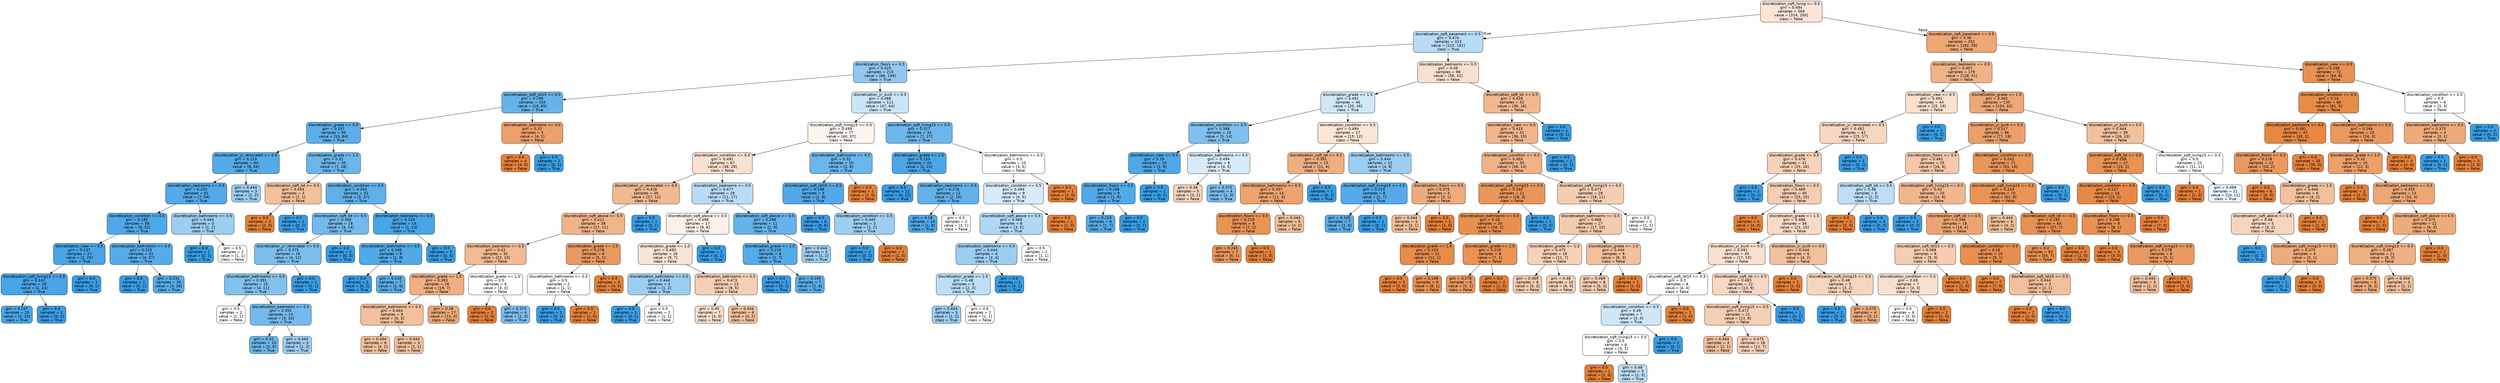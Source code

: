 digraph Tree {
node [shape=box, style="filled, rounded", color="black", fontname=helvetica] ;
edge [fontname=helvetica] ;
0 [label="discretization_sqft_living <= 0.5\ngini = 0.494\nsamples = 564\nvalue = [314, 250]\nclass = False", fillcolor="#fae5d7"] ;
1 [label="discretization_sqft_basement <= 0.5\ngini = 0.476\nsamples = 313\nvalue = [122, 191]\nclass = True", fillcolor="#b7dcf6"] ;
0 -> 1 [labeldistance=2.5, labelangle=45, headlabel="True"] ;
2 [label="discretization_floors <= 0.5\ngini = 0.425\nsamples = 215\nvalue = [66, 149]\nclass = True", fillcolor="#91c8f1"] ;
1 -> 2 ;
3 [label="discretization_sqft_lot15 <= 0.5\ngini = 0.299\nsamples = 104\nvalue = [19, 85]\nclass = True", fillcolor="#65b3eb"] ;
2 -> 3 ;
4 [label="discretization_grade <= 0.5\ngini = 0.257\nsamples = 99\nvalue = [15, 84]\nclass = True", fillcolor="#5caeea"] ;
3 -> 4 ;
5 [label="discretization_yr_renovated <= 0.5\ngini = 0.219\nsamples = 64\nvalue = [8, 56]\nclass = True", fillcolor="#55abe9"] ;
4 -> 5 ;
6 [label="discretization_bedrooms <= 0.5\ngini = 0.203\nsamples = 61\nvalue = [7, 54]\nclass = True", fillcolor="#53aae8"] ;
5 -> 6 ;
7 [label="discretization_condition <= 0.5\ngini = 0.185\nsamples = 58\nvalue = [6, 52]\nclass = True", fillcolor="#50a8e8"] ;
6 -> 7 ;
8 [label="discretization_view <= 0.5\ngini = 0.137\nsamples = 27\nvalue = [2, 25]\nclass = True", fillcolor="#49a5e7"] ;
7 -> 8 ;
9 [label="discretization_sqft_living15 <= 0.5\ngini = 0.142\nsamples = 26\nvalue = [2, 24]\nclass = True", fillcolor="#49a5e7"] ;
8 -> 9 ;
10 [label="gini = 0.147\nsamples = 25\nvalue = [2, 23]\nclass = True", fillcolor="#4aa6e7"] ;
9 -> 10 ;
11 [label="gini = 0.0\nsamples = 1\nvalue = [0, 1]\nclass = True", fillcolor="#399de5"] ;
9 -> 11 ;
12 [label="gini = 0.0\nsamples = 1\nvalue = [0, 1]\nclass = True", fillcolor="#399de5"] ;
8 -> 12 ;
13 [label="discretization_bathrooms <= 0.5\ngini = 0.225\nsamples = 31\nvalue = [4, 27]\nclass = True", fillcolor="#56ace9"] ;
7 -> 13 ;
14 [label="gini = 0.0\nsamples = 1\nvalue = [0, 1]\nclass = True", fillcolor="#399de5"] ;
13 -> 14 ;
15 [label="gini = 0.231\nsamples = 30\nvalue = [4, 26]\nclass = True", fillcolor="#57ace9"] ;
13 -> 15 ;
16 [label="discretization_bathrooms <= 0.5\ngini = 0.444\nsamples = 3\nvalue = [1, 2]\nclass = True", fillcolor="#9ccef2"] ;
6 -> 16 ;
17 [label="gini = 0.0\nsamples = 1\nvalue = [0, 1]\nclass = True", fillcolor="#399de5"] ;
16 -> 17 ;
18 [label="gini = 0.5\nsamples = 2\nvalue = [1, 1]\nclass = False", fillcolor="#ffffff"] ;
16 -> 18 ;
19 [label="gini = 0.444\nsamples = 3\nvalue = [1, 2]\nclass = True", fillcolor="#9ccef2"] ;
5 -> 19 ;
20 [label="discretization_grade <= 1.5\ngini = 0.32\nsamples = 35\nvalue = [7, 28]\nclass = True", fillcolor="#6ab6ec"] ;
4 -> 20 ;
21 [label="discretization_sqft_lot <= 0.5\ngini = 0.444\nsamples = 3\nvalue = [2, 1]\nclass = False", fillcolor="#f2c09c"] ;
20 -> 21 ;
22 [label="gini = 0.0\nsamples = 2\nvalue = [2, 0]\nclass = False", fillcolor="#e58139"] ;
21 -> 22 ;
23 [label="gini = 0.0\nsamples = 1\nvalue = [0, 1]\nclass = True", fillcolor="#399de5"] ;
21 -> 23 ;
24 [label="discretization_condition <= 0.5\ngini = 0.264\nsamples = 32\nvalue = [5, 27]\nclass = True", fillcolor="#5eafea"] ;
20 -> 24 ;
25 [label="discretization_sqft_lot <= 0.5\ngini = 0.346\nsamples = 18\nvalue = [4, 14]\nclass = True", fillcolor="#72b9ec"] ;
24 -> 25 ;
26 [label="discretization_yr_renovated <= 0.5\ngini = 0.375\nsamples = 16\nvalue = [4, 12]\nclass = True", fillcolor="#7bbeee"] ;
25 -> 26 ;
27 [label="discretization_bathrooms <= 0.5\ngini = 0.391\nsamples = 15\nvalue = [4, 11]\nclass = True", fillcolor="#81c1ee"] ;
26 -> 27 ;
28 [label="gini = 0.5\nsamples = 2\nvalue = [1, 1]\nclass = False", fillcolor="#ffffff"] ;
27 -> 28 ;
29 [label="discretization_bedrooms <= 0.5\ngini = 0.355\nsamples = 13\nvalue = [3, 10]\nclass = True", fillcolor="#74baed"] ;
27 -> 29 ;
30 [label="gini = 0.32\nsamples = 10\nvalue = [2, 8]\nclass = True", fillcolor="#6ab6ec"] ;
29 -> 30 ;
31 [label="gini = 0.444\nsamples = 3\nvalue = [1, 2]\nclass = True", fillcolor="#9ccef2"] ;
29 -> 31 ;
32 [label="gini = 0.0\nsamples = 1\nvalue = [0, 1]\nclass = True", fillcolor="#399de5"] ;
26 -> 32 ;
33 [label="gini = 0.0\nsamples = 2\nvalue = [0, 2]\nclass = True", fillcolor="#399de5"] ;
25 -> 33 ;
34 [label="discretization_bedrooms <= 0.5\ngini = 0.133\nsamples = 14\nvalue = [1, 13]\nclass = True", fillcolor="#48a5e7"] ;
24 -> 34 ;
35 [label="discretization_bathrooms <= 0.5\ngini = 0.198\nsamples = 9\nvalue = [1, 8]\nclass = True", fillcolor="#52a9e8"] ;
34 -> 35 ;
36 [label="gini = 0.0\nsamples = 2\nvalue = [0, 2]\nclass = True", fillcolor="#399de5"] ;
35 -> 36 ;
37 [label="gini = 0.245\nsamples = 7\nvalue = [1, 6]\nclass = True", fillcolor="#5aade9"] ;
35 -> 37 ;
38 [label="gini = 0.0\nsamples = 5\nvalue = [0, 5]\nclass = True", fillcolor="#399de5"] ;
34 -> 38 ;
39 [label="discretization_bedrooms <= 0.5\ngini = 0.32\nsamples = 5\nvalue = [4, 1]\nclass = False", fillcolor="#eca06a"] ;
3 -> 39 ;
40 [label="gini = 0.0\nsamples = 4\nvalue = [4, 0]\nclass = False", fillcolor="#e58139"] ;
39 -> 40 ;
41 [label="gini = 0.0\nsamples = 1\nvalue = [0, 1]\nclass = True", fillcolor="#399de5"] ;
39 -> 41 ;
42 [label="discretization_yr_built <= 0.5\ngini = 0.488\nsamples = 111\nvalue = [47, 64]\nclass = True", fillcolor="#cae5f8"] ;
2 -> 42 ;
43 [label="discretization_sqft_living15 <= 0.5\ngini = 0.499\nsamples = 77\nvalue = [40, 37]\nclass = False", fillcolor="#fdf6f0"] ;
42 -> 43 ;
44 [label="discretization_condition <= 0.5\ngini = 0.491\nsamples = 67\nvalue = [38, 29]\nclass = False", fillcolor="#f9e1d0"] ;
43 -> 44 ;
45 [label="discretization_yr_renovated <= 0.5\ngini = 0.426\nsamples = 39\nvalue = [27, 12]\nclass = False", fillcolor="#f1b991"] ;
44 -> 45 ;
46 [label="discretization_sqft_above <= 0.5\ngini = 0.411\nsamples = 38\nvalue = [27, 11]\nclass = False", fillcolor="#f0b48a"] ;
45 -> 46 ;
47 [label="discretization_bedrooms <= 0.5\ngini = 0.43\nsamples = 32\nvalue = [22, 10]\nclass = False", fillcolor="#f1ba93"] ;
46 -> 47 ;
48 [label="discretization_grade <= 1.0\ngini = 0.393\nsamples = 26\nvalue = [19, 7]\nclass = False", fillcolor="#efaf82"] ;
47 -> 48 ;
49 [label="discretization_bathrooms <= 0.5\ngini = 0.444\nsamples = 9\nvalue = [6, 3]\nclass = False", fillcolor="#f2c09c"] ;
48 -> 49 ;
50 [label="gini = 0.444\nsamples = 6\nvalue = [4, 2]\nclass = False", fillcolor="#f2c09c"] ;
49 -> 50 ;
51 [label="gini = 0.444\nsamples = 3\nvalue = [2, 1]\nclass = False", fillcolor="#f2c09c"] ;
49 -> 51 ;
52 [label="gini = 0.36\nsamples = 17\nvalue = [13, 4]\nclass = False", fillcolor="#eda876"] ;
48 -> 52 ;
53 [label="discretization_grade <= 1.0\ngini = 0.5\nsamples = 6\nvalue = [3, 3]\nclass = False", fillcolor="#ffffff"] ;
47 -> 53 ;
54 [label="gini = 0.0\nsamples = 2\nvalue = [2, 0]\nclass = False", fillcolor="#e58139"] ;
53 -> 54 ;
55 [label="gini = 0.375\nsamples = 4\nvalue = [1, 3]\nclass = True", fillcolor="#7bbeee"] ;
53 -> 55 ;
56 [label="discretization_grade <= 1.5\ngini = 0.278\nsamples = 6\nvalue = [5, 1]\nclass = False", fillcolor="#ea9a61"] ;
46 -> 56 ;
57 [label="discretization_bathrooms <= 0.5\ngini = 0.5\nsamples = 2\nvalue = [1, 1]\nclass = False", fillcolor="#ffffff"] ;
56 -> 57 ;
58 [label="gini = 0.0\nsamples = 1\nvalue = [0, 1]\nclass = True", fillcolor="#399de5"] ;
57 -> 58 ;
59 [label="gini = 0.0\nsamples = 1\nvalue = [1, 0]\nclass = False", fillcolor="#e58139"] ;
57 -> 59 ;
60 [label="gini = 0.0\nsamples = 4\nvalue = [4, 0]\nclass = False", fillcolor="#e58139"] ;
56 -> 60 ;
61 [label="gini = 0.0\nsamples = 1\nvalue = [0, 1]\nclass = True", fillcolor="#399de5"] ;
45 -> 61 ;
62 [label="discretization_bedrooms <= 0.5\ngini = 0.477\nsamples = 28\nvalue = [11, 17]\nclass = True", fillcolor="#b9dcf6"] ;
44 -> 62 ;
63 [label="discretization_sqft_above <= 0.5\ngini = 0.498\nsamples = 17\nvalue = [9, 8]\nclass = False", fillcolor="#fcf1e9"] ;
62 -> 63 ;
64 [label="discretization_grade <= 1.0\ngini = 0.492\nsamples = 16\nvalue = [9, 7]\nclass = False", fillcolor="#f9e3d3"] ;
63 -> 64 ;
65 [label="discretization_bathrooms <= 0.5\ngini = 0.444\nsamples = 3\nvalue = [1, 2]\nclass = True", fillcolor="#9ccef2"] ;
64 -> 65 ;
66 [label="gini = 0.0\nsamples = 1\nvalue = [0, 1]\nclass = True", fillcolor="#399de5"] ;
65 -> 66 ;
67 [label="gini = 0.5\nsamples = 2\nvalue = [1, 1]\nclass = False", fillcolor="#ffffff"] ;
65 -> 67 ;
68 [label="discretization_bathrooms <= 0.5\ngini = 0.473\nsamples = 13\nvalue = [8, 5]\nclass = False", fillcolor="#f5d0b5"] ;
64 -> 68 ;
69 [label="gini = 0.49\nsamples = 7\nvalue = [4, 3]\nclass = False", fillcolor="#f8e0ce"] ;
68 -> 69 ;
70 [label="gini = 0.444\nsamples = 6\nvalue = [4, 2]\nclass = False", fillcolor="#f2c09c"] ;
68 -> 70 ;
71 [label="gini = 0.0\nsamples = 1\nvalue = [0, 1]\nclass = True", fillcolor="#399de5"] ;
63 -> 71 ;
72 [label="discretization_sqft_above <= 0.5\ngini = 0.298\nsamples = 11\nvalue = [2, 9]\nclass = True", fillcolor="#65b3eb"] ;
62 -> 72 ;
73 [label="discretization_grade <= 1.0\ngini = 0.219\nsamples = 8\nvalue = [1, 7]\nclass = True", fillcolor="#55abe9"] ;
72 -> 73 ;
74 [label="gini = 0.0\nsamples = 1\nvalue = [0, 1]\nclass = True", fillcolor="#399de5"] ;
73 -> 74 ;
75 [label="gini = 0.245\nsamples = 7\nvalue = [1, 6]\nclass = True", fillcolor="#5aade9"] ;
73 -> 75 ;
76 [label="gini = 0.444\nsamples = 3\nvalue = [1, 2]\nclass = True", fillcolor="#9ccef2"] ;
72 -> 76 ;
77 [label="discretization_bathrooms <= 0.5\ngini = 0.32\nsamples = 10\nvalue = [2, 8]\nclass = True", fillcolor="#6ab6ec"] ;
43 -> 77 ;
78 [label="discretization_sqft_lot15 <= 0.5\ngini = 0.198\nsamples = 9\nvalue = [1, 8]\nclass = True", fillcolor="#52a9e8"] ;
77 -> 78 ;
79 [label="gini = 0.0\nsamples = 6\nvalue = [0, 6]\nclass = True", fillcolor="#399de5"] ;
78 -> 79 ;
80 [label="discretization_condition <= 0.5\ngini = 0.444\nsamples = 3\nvalue = [1, 2]\nclass = True", fillcolor="#9ccef2"] ;
78 -> 80 ;
81 [label="gini = 0.0\nsamples = 2\nvalue = [0, 2]\nclass = True", fillcolor="#399de5"] ;
80 -> 81 ;
82 [label="gini = 0.0\nsamples = 1\nvalue = [1, 0]\nclass = False", fillcolor="#e58139"] ;
80 -> 82 ;
83 [label="gini = 0.0\nsamples = 1\nvalue = [1, 0]\nclass = False", fillcolor="#e58139"] ;
77 -> 83 ;
84 [label="discretization_sqft_living15 <= 0.5\ngini = 0.327\nsamples = 34\nvalue = [7, 27]\nclass = True", fillcolor="#6cb6ec"] ;
42 -> 84 ;
85 [label="discretization_grade <= 1.5\ngini = 0.153\nsamples = 24\nvalue = [2, 22]\nclass = True", fillcolor="#4ba6e7"] ;
84 -> 85 ;
86 [label="gini = 0.0\nsamples = 12\nvalue = [0, 12]\nclass = True", fillcolor="#399de5"] ;
85 -> 86 ;
87 [label="discretization_bedrooms <= 0.5\ngini = 0.278\nsamples = 12\nvalue = [2, 10]\nclass = True", fillcolor="#61b1ea"] ;
85 -> 87 ;
88 [label="gini = 0.18\nsamples = 10\nvalue = [1, 9]\nclass = True", fillcolor="#4fa8e8"] ;
87 -> 88 ;
89 [label="gini = 0.5\nsamples = 2\nvalue = [1, 1]\nclass = False", fillcolor="#ffffff"] ;
87 -> 89 ;
90 [label="discretization_bathrooms <= 0.5\ngini = 0.5\nsamples = 10\nvalue = [5, 5]\nclass = False", fillcolor="#ffffff"] ;
84 -> 90 ;
91 [label="discretization_condition <= 0.5\ngini = 0.494\nsamples = 9\nvalue = [4, 5]\nclass = True", fillcolor="#d7ebfa"] ;
90 -> 91 ;
92 [label="discretization_sqft_above <= 0.5\ngini = 0.469\nsamples = 8\nvalue = [3, 5]\nclass = True", fillcolor="#b0d8f5"] ;
91 -> 92 ;
93 [label="discretization_bedrooms <= 0.5\ngini = 0.444\nsamples = 6\nvalue = [2, 4]\nclass = True", fillcolor="#9ccef2"] ;
92 -> 93 ;
94 [label="discretization_grade <= 1.5\ngini = 0.48\nsamples = 5\nvalue = [2, 3]\nclass = True", fillcolor="#bddef6"] ;
93 -> 94 ;
95 [label="gini = 0.444\nsamples = 3\nvalue = [1, 2]\nclass = True", fillcolor="#9ccef2"] ;
94 -> 95 ;
96 [label="gini = 0.5\nsamples = 2\nvalue = [1, 1]\nclass = False", fillcolor="#ffffff"] ;
94 -> 96 ;
97 [label="gini = 0.0\nsamples = 1\nvalue = [0, 1]\nclass = True", fillcolor="#399de5"] ;
93 -> 97 ;
98 [label="gini = 0.5\nsamples = 2\nvalue = [1, 1]\nclass = False", fillcolor="#ffffff"] ;
92 -> 98 ;
99 [label="gini = 0.0\nsamples = 1\nvalue = [1, 0]\nclass = False", fillcolor="#e58139"] ;
91 -> 99 ;
100 [label="gini = 0.0\nsamples = 1\nvalue = [1, 0]\nclass = False", fillcolor="#e58139"] ;
90 -> 100 ;
101 [label="discretization_bedrooms <= 0.5\ngini = 0.49\nsamples = 98\nvalue = [56, 42]\nclass = False", fillcolor="#f8e0ce"] ;
1 -> 101 ;
102 [label="discretization_grade <= 1.5\ngini = 0.491\nsamples = 46\nvalue = [20, 26]\nclass = True", fillcolor="#d1e8f9"] ;
101 -> 102 ;
103 [label="discretization_condition <= 0.5\ngini = 0.388\nsamples = 19\nvalue = [5, 14]\nclass = True", fillcolor="#80c0ee"] ;
102 -> 103 ;
104 [label="discretization_view <= 0.5\ngini = 0.18\nsamples = 10\nvalue = [1, 9]\nclass = True", fillcolor="#4fa8e8"] ;
103 -> 104 ;
105 [label="discretization_floors <= 0.5\ngini = 0.198\nsamples = 9\nvalue = [1, 8]\nclass = True", fillcolor="#52a9e8"] ;
104 -> 105 ;
106 [label="gini = 0.219\nsamples = 8\nvalue = [1, 7]\nclass = True", fillcolor="#55abe9"] ;
105 -> 106 ;
107 [label="gini = 0.0\nsamples = 1\nvalue = [0, 1]\nclass = True", fillcolor="#399de5"] ;
105 -> 107 ;
108 [label="gini = 0.0\nsamples = 1\nvalue = [0, 1]\nclass = True", fillcolor="#399de5"] ;
104 -> 108 ;
109 [label="discretization_bathrooms <= 0.5\ngini = 0.494\nsamples = 9\nvalue = [4, 5]\nclass = True", fillcolor="#d7ebfa"] ;
103 -> 109 ;
110 [label="gini = 0.48\nsamples = 5\nvalue = [3, 2]\nclass = False", fillcolor="#f6d5bd"] ;
109 -> 110 ;
111 [label="gini = 0.375\nsamples = 4\nvalue = [1, 3]\nclass = True", fillcolor="#7bbeee"] ;
109 -> 111 ;
112 [label="discretization_condition <= 0.5\ngini = 0.494\nsamples = 27\nvalue = [15, 12]\nclass = False", fillcolor="#fae6d7"] ;
102 -> 112 ;
113 [label="discretization_sqft_lot <= 0.5\ngini = 0.391\nsamples = 15\nvalue = [11, 4]\nclass = False", fillcolor="#eeaf81"] ;
112 -> 113 ;
114 [label="discretization_bathrooms <= 0.5\ngini = 0.337\nsamples = 14\nvalue = [11, 3]\nclass = False", fillcolor="#eca36f"] ;
113 -> 114 ;
115 [label="discretization_floors <= 0.5\ngini = 0.219\nsamples = 8\nvalue = [7, 1]\nclass = False", fillcolor="#e99355"] ;
114 -> 115 ;
116 [label="gini = 0.245\nsamples = 7\nvalue = [6, 1]\nclass = False", fillcolor="#e9965a"] ;
115 -> 116 ;
117 [label="gini = 0.0\nsamples = 1\nvalue = [1, 0]\nclass = False", fillcolor="#e58139"] ;
115 -> 117 ;
118 [label="gini = 0.444\nsamples = 6\nvalue = [4, 2]\nclass = False", fillcolor="#f2c09c"] ;
114 -> 118 ;
119 [label="gini = 0.0\nsamples = 1\nvalue = [0, 1]\nclass = True", fillcolor="#399de5"] ;
113 -> 119 ;
120 [label="discretization_bathrooms <= 0.5\ngini = 0.444\nsamples = 12\nvalue = [4, 8]\nclass = True", fillcolor="#9ccef2"] ;
112 -> 120 ;
121 [label="discretization_sqft_living15 <= 0.5\ngini = 0.219\nsamples = 8\nvalue = [1, 7]\nclass = True", fillcolor="#55abe9"] ;
120 -> 121 ;
122 [label="gini = 0.245\nsamples = 7\nvalue = [1, 6]\nclass = True", fillcolor="#5aade9"] ;
121 -> 122 ;
123 [label="gini = 0.0\nsamples = 1\nvalue = [0, 1]\nclass = True", fillcolor="#399de5"] ;
121 -> 123 ;
124 [label="discretization_floors <= 0.5\ngini = 0.375\nsamples = 4\nvalue = [3, 1]\nclass = False", fillcolor="#eeab7b"] ;
120 -> 124 ;
125 [label="gini = 0.444\nsamples = 3\nvalue = [2, 1]\nclass = False", fillcolor="#f2c09c"] ;
124 -> 125 ;
126 [label="gini = 0.0\nsamples = 1\nvalue = [1, 0]\nclass = False", fillcolor="#e58139"] ;
124 -> 126 ;
127 [label="discretization_sqft_lot <= 0.5\ngini = 0.426\nsamples = 52\nvalue = [36, 16]\nclass = False", fillcolor="#f1b991"] ;
101 -> 127 ;
128 [label="discretization_view <= 0.5\ngini = 0.415\nsamples = 51\nvalue = [36, 15]\nclass = False", fillcolor="#f0b58b"] ;
127 -> 128 ;
129 [label="discretization_condition <= 0.5\ngini = 0.403\nsamples = 50\nvalue = [36, 14]\nclass = False", fillcolor="#efb286"] ;
128 -> 129 ;
130 [label="discretization_sqft_living15 <= 0.5\ngini = 0.245\nsamples = 21\nvalue = [18, 3]\nclass = False", fillcolor="#e9965a"] ;
129 -> 130 ;
131 [label="discretization_bathrooms <= 0.5\ngini = 0.18\nsamples = 20\nvalue = [18, 2]\nclass = False", fillcolor="#e88f4f"] ;
130 -> 131 ;
132 [label="discretization_grade <= 1.0\ngini = 0.153\nsamples = 12\nvalue = [11, 1]\nclass = False", fillcolor="#e78c4b"] ;
131 -> 132 ;
133 [label="gini = 0.0\nsamples = 3\nvalue = [3, 0]\nclass = False", fillcolor="#e58139"] ;
132 -> 133 ;
134 [label="gini = 0.198\nsamples = 9\nvalue = [8, 1]\nclass = False", fillcolor="#e89152"] ;
132 -> 134 ;
135 [label="discretization_grade <= 1.0\ngini = 0.219\nsamples = 8\nvalue = [7, 1]\nclass = False", fillcolor="#e99355"] ;
131 -> 135 ;
136 [label="gini = 0.278\nsamples = 6\nvalue = [5, 1]\nclass = False", fillcolor="#ea9a61"] ;
135 -> 136 ;
137 [label="gini = 0.0\nsamples = 2\nvalue = [2, 0]\nclass = False", fillcolor="#e58139"] ;
135 -> 137 ;
138 [label="gini = 0.0\nsamples = 1\nvalue = [0, 1]\nclass = True", fillcolor="#399de5"] ;
130 -> 138 ;
139 [label="discretization_sqft_living15 <= 0.5\ngini = 0.471\nsamples = 29\nvalue = [18, 11]\nclass = False", fillcolor="#f5ceb2"] ;
129 -> 139 ;
140 [label="discretization_bathrooms <= 0.5\ngini = 0.466\nsamples = 27\nvalue = [17, 10]\nclass = False", fillcolor="#f4cbad"] ;
139 -> 140 ;
141 [label="discretization_grade <= 1.0\ngini = 0.475\nsamples = 18\nvalue = [11, 7]\nclass = False", fillcolor="#f6d1b7"] ;
140 -> 141 ;
142 [label="gini = 0.469\nsamples = 8\nvalue = [5, 3]\nclass = False", fillcolor="#f5cdb0"] ;
141 -> 142 ;
143 [label="gini = 0.48\nsamples = 10\nvalue = [6, 4]\nclass = False", fillcolor="#f6d5bd"] ;
141 -> 143 ;
144 [label="discretization_grade <= 1.0\ngini = 0.444\nsamples = 9\nvalue = [6, 3]\nclass = False", fillcolor="#f2c09c"] ;
140 -> 144 ;
145 [label="gini = 0.469\nsamples = 8\nvalue = [5, 3]\nclass = False", fillcolor="#f5cdb0"] ;
144 -> 145 ;
146 [label="gini = 0.0\nsamples = 1\nvalue = [1, 0]\nclass = False", fillcolor="#e58139"] ;
144 -> 146 ;
147 [label="gini = 0.5\nsamples = 2\nvalue = [1, 1]\nclass = False", fillcolor="#ffffff"] ;
139 -> 147 ;
148 [label="gini = 0.0\nsamples = 1\nvalue = [0, 1]\nclass = True", fillcolor="#399de5"] ;
128 -> 148 ;
149 [label="gini = 0.0\nsamples = 1\nvalue = [0, 1]\nclass = True", fillcolor="#399de5"] ;
127 -> 149 ;
150 [label="discretization_sqft_basement <= 0.5\ngini = 0.36\nsamples = 251\nvalue = [192, 59]\nclass = False", fillcolor="#eda876"] ;
0 -> 150 [labeldistance=2.5, labelangle=-45, headlabel="False"] ;
151 [label="discretization_bedrooms <= 0.5\ngini = 0.407\nsamples = 179\nvalue = [128, 51]\nclass = False", fillcolor="#efb388"] ;
150 -> 151 ;
152 [label="discretization_view <= 0.5\ngini = 0.491\nsamples = 44\nvalue = [25, 19]\nclass = False", fillcolor="#f9e1cf"] ;
151 -> 152 ;
153 [label="discretization_yr_renovated <= 0.5\ngini = 0.482\nsamples = 42\nvalue = [25, 17]\nclass = False", fillcolor="#f7d7c0"] ;
152 -> 153 ;
154 [label="discretization_grade <= 0.5\ngini = 0.476\nsamples = 41\nvalue = [25, 16]\nclass = False", fillcolor="#f6d2b8"] ;
153 -> 154 ;
155 [label="gini = 0.0\nsamples = 1\nvalue = [0, 1]\nclass = True", fillcolor="#399de5"] ;
154 -> 155 ;
156 [label="discretization_floors <= 0.5\ngini = 0.469\nsamples = 40\nvalue = [25, 15]\nclass = False", fillcolor="#f5cdb0"] ;
154 -> 156 ;
157 [label="gini = 0.0\nsamples = 4\nvalue = [4, 0]\nclass = False", fillcolor="#e58139"] ;
156 -> 157 ;
158 [label="discretization_grade <= 1.5\ngini = 0.486\nsamples = 36\nvalue = [21, 15]\nclass = False", fillcolor="#f8dbc6"] ;
156 -> 158 ;
159 [label="discretization_yr_built <= 0.5\ngini = 0.491\nsamples = 30\nvalue = [17, 13]\nclass = False", fillcolor="#f9e1d0"] ;
158 -> 159 ;
160 [label="discretization_sqft_lot15 <= 0.5\ngini = 0.5\nsamples = 8\nvalue = [4, 4]\nclass = False", fillcolor="#ffffff"] ;
159 -> 160 ;
161 [label="discretization_condition <= 0.5\ngini = 0.49\nsamples = 7\nvalue = [3, 4]\nclass = True", fillcolor="#cee6f8"] ;
160 -> 161 ;
162 [label="discretization_sqft_living15 <= 0.5\ngini = 0.5\nsamples = 6\nvalue = [3, 3]\nclass = False", fillcolor="#ffffff"] ;
161 -> 162 ;
163 [label="gini = 0.0\nsamples = 1\nvalue = [1, 0]\nclass = False", fillcolor="#e58139"] ;
162 -> 163 ;
164 [label="gini = 0.48\nsamples = 5\nvalue = [2, 3]\nclass = True", fillcolor="#bddef6"] ;
162 -> 164 ;
165 [label="gini = 0.0\nsamples = 1\nvalue = [0, 1]\nclass = True", fillcolor="#399de5"] ;
161 -> 165 ;
166 [label="gini = 0.0\nsamples = 1\nvalue = [1, 0]\nclass = False", fillcolor="#e58139"] ;
160 -> 166 ;
167 [label="discretization_sqft_lot <= 0.5\ngini = 0.483\nsamples = 22\nvalue = [13, 9]\nclass = False", fillcolor="#f7d8c2"] ;
159 -> 167 ;
168 [label="discretization_sqft_living15 <= 0.5\ngini = 0.472\nsamples = 21\nvalue = [13, 8]\nclass = False", fillcolor="#f5cfb3"] ;
167 -> 168 ;
169 [label="gini = 0.444\nsamples = 3\nvalue = [2, 1]\nclass = False", fillcolor="#f2c09c"] ;
168 -> 169 ;
170 [label="gini = 0.475\nsamples = 18\nvalue = [11, 7]\nclass = False", fillcolor="#f6d1b7"] ;
168 -> 170 ;
171 [label="gini = 0.0\nsamples = 1\nvalue = [0, 1]\nclass = True", fillcolor="#399de5"] ;
167 -> 171 ;
172 [label="discretization_yr_built <= 0.5\ngini = 0.444\nsamples = 6\nvalue = [4, 2]\nclass = False", fillcolor="#f2c09c"] ;
158 -> 172 ;
173 [label="gini = 0.0\nsamples = 1\nvalue = [1, 0]\nclass = False", fillcolor="#e58139"] ;
172 -> 173 ;
174 [label="discretization_sqft_living15 <= 0.5\ngini = 0.48\nsamples = 5\nvalue = [3, 2]\nclass = False", fillcolor="#f6d5bd"] ;
172 -> 174 ;
175 [label="gini = 0.0\nsamples = 1\nvalue = [0, 1]\nclass = True", fillcolor="#399de5"] ;
174 -> 175 ;
176 [label="gini = 0.375\nsamples = 4\nvalue = [3, 1]\nclass = False", fillcolor="#eeab7b"] ;
174 -> 176 ;
177 [label="gini = 0.0\nsamples = 1\nvalue = [0, 1]\nclass = True", fillcolor="#399de5"] ;
153 -> 177 ;
178 [label="gini = 0.0\nsamples = 2\nvalue = [0, 2]\nclass = True", fillcolor="#399de5"] ;
152 -> 178 ;
179 [label="discretization_grade <= 1.5\ngini = 0.362\nsamples = 135\nvalue = [103, 32]\nclass = False", fillcolor="#eda877"] ;
151 -> 179 ;
180 [label="discretization_yr_built <= 0.5\ngini = 0.317\nsamples = 96\nvalue = [77, 19]\nclass = False", fillcolor="#eba06a"] ;
179 -> 180 ;
181 [label="discretization_floors <= 0.5\ngini = 0.461\nsamples = 25\nvalue = [16, 9]\nclass = False", fillcolor="#f4c8a8"] ;
180 -> 181 ;
182 [label="discretization_sqft_lot <= 0.5\ngini = 0.48\nsamples = 5\nvalue = [2, 3]\nclass = True", fillcolor="#bddef6"] ;
181 -> 182 ;
183 [label="gini = 0.0\nsamples = 2\nvalue = [2, 0]\nclass = False", fillcolor="#e58139"] ;
182 -> 183 ;
184 [label="gini = 0.0\nsamples = 3\nvalue = [0, 3]\nclass = True", fillcolor="#399de5"] ;
182 -> 184 ;
185 [label="discretization_sqft_living15 <= 0.5\ngini = 0.42\nsamples = 20\nvalue = [14, 6]\nclass = False", fillcolor="#f0b78e"] ;
181 -> 185 ;
186 [label="gini = 0.0\nsamples = 2\nvalue = [0, 2]\nclass = True", fillcolor="#399de5"] ;
185 -> 186 ;
187 [label="discretization_sqft_lot <= 0.5\ngini = 0.346\nsamples = 18\nvalue = [14, 4]\nclass = False", fillcolor="#eca572"] ;
185 -> 187 ;
188 [label="discretization_sqft_lot15 <= 0.5\ngini = 0.469\nsamples = 8\nvalue = [5, 3]\nclass = False", fillcolor="#f5cdb0"] ;
187 -> 188 ;
189 [label="discretization_condition <= 0.5\ngini = 0.49\nsamples = 7\nvalue = [4, 3]\nclass = False", fillcolor="#f8e0ce"] ;
188 -> 189 ;
190 [label="gini = 0.5\nsamples = 6\nvalue = [3, 3]\nclass = False", fillcolor="#ffffff"] ;
189 -> 190 ;
191 [label="gini = 0.0\nsamples = 1\nvalue = [1, 0]\nclass = False", fillcolor="#e58139"] ;
189 -> 191 ;
192 [label="gini = 0.0\nsamples = 1\nvalue = [1, 0]\nclass = False", fillcolor="#e58139"] ;
188 -> 192 ;
193 [label="discretization_condition <= 0.5\ngini = 0.18\nsamples = 10\nvalue = [9, 1]\nclass = False", fillcolor="#e88f4f"] ;
187 -> 193 ;
194 [label="gini = 0.0\nsamples = 7\nvalue = [7, 0]\nclass = False", fillcolor="#e58139"] ;
193 -> 194 ;
195 [label="discretization_sqft_lot15 <= 0.5\ngini = 0.444\nsamples = 3\nvalue = [2, 1]\nclass = False", fillcolor="#f2c09c"] ;
193 -> 195 ;
196 [label="gini = 0.0\nsamples = 2\nvalue = [2, 0]\nclass = False", fillcolor="#e58139"] ;
195 -> 196 ;
197 [label="gini = 0.0\nsamples = 1\nvalue = [0, 1]\nclass = True", fillcolor="#399de5"] ;
195 -> 197 ;
198 [label="discretization_condition <= 0.5\ngini = 0.242\nsamples = 71\nvalue = [61, 10]\nclass = False", fillcolor="#e99659"] ;
180 -> 198 ;
199 [label="discretization_sqft_living15 <= 0.5\ngini = 0.224\nsamples = 70\nvalue = [61, 9]\nclass = False", fillcolor="#e99456"] ;
198 -> 199 ;
200 [label="gini = 0.444\nsamples = 6\nvalue = [4, 2]\nclass = False", fillcolor="#f2c09c"] ;
199 -> 200 ;
201 [label="discretization_sqft_lot <= 0.5\ngini = 0.195\nsamples = 64\nvalue = [57, 7]\nclass = False", fillcolor="#e89051"] ;
199 -> 201 ;
202 [label="gini = 0.2\nsamples = 62\nvalue = [55, 7]\nclass = False", fillcolor="#e89152"] ;
201 -> 202 ;
203 [label="gini = 0.0\nsamples = 2\nvalue = [2, 0]\nclass = False", fillcolor="#e58139"] ;
201 -> 203 ;
204 [label="gini = 0.0\nsamples = 1\nvalue = [0, 1]\nclass = True", fillcolor="#399de5"] ;
198 -> 204 ;
205 [label="discretization_yr_built <= 0.5\ngini = 0.444\nsamples = 39\nvalue = [26, 13]\nclass = False", fillcolor="#f2c09c"] ;
179 -> 205 ;
206 [label="discretization_sqft_lot <= 0.5\ngini = 0.208\nsamples = 17\nvalue = [15, 2]\nclass = False", fillcolor="#e89253"] ;
205 -> 206 ;
207 [label="discretization_condition <= 0.5\ngini = 0.117\nsamples = 16\nvalue = [15, 1]\nclass = False", fillcolor="#e78946"] ;
206 -> 207 ;
208 [label="discretization_floors <= 0.5\ngini = 0.198\nsamples = 9\nvalue = [8, 1]\nclass = False", fillcolor="#e89152"] ;
207 -> 208 ;
209 [label="gini = 0.0\nsamples = 3\nvalue = [3, 0]\nclass = False", fillcolor="#e58139"] ;
208 -> 209 ;
210 [label="discretization_sqft_living15 <= 0.5\ngini = 0.278\nsamples = 6\nvalue = [5, 1]\nclass = False", fillcolor="#ea9a61"] ;
208 -> 210 ;
211 [label="gini = 0.444\nsamples = 3\nvalue = [2, 1]\nclass = False", fillcolor="#f2c09c"] ;
210 -> 211 ;
212 [label="gini = 0.0\nsamples = 3\nvalue = [3, 0]\nclass = False", fillcolor="#e58139"] ;
210 -> 212 ;
213 [label="gini = 0.0\nsamples = 7\nvalue = [7, 0]\nclass = False", fillcolor="#e58139"] ;
207 -> 213 ;
214 [label="gini = 0.0\nsamples = 1\nvalue = [0, 1]\nclass = True", fillcolor="#399de5"] ;
206 -> 214 ;
215 [label="discretization_sqft_living15 <= 0.5\ngini = 0.5\nsamples = 22\nvalue = [11, 11]\nclass = False", fillcolor="#ffffff"] ;
205 -> 215 ;
216 [label="gini = 0.0\nsamples = 1\nvalue = [1, 0]\nclass = False", fillcolor="#e58139"] ;
215 -> 216 ;
217 [label="gini = 0.499\nsamples = 21\nvalue = [10, 11]\nclass = True", fillcolor="#edf6fd"] ;
215 -> 217 ;
218 [label="discretization_view <= 0.5\ngini = 0.198\nsamples = 72\nvalue = [64, 8]\nclass = False", fillcolor="#e89152"] ;
150 -> 218 ;
219 [label="discretization_condition <= 0.5\ngini = 0.14\nsamples = 66\nvalue = [61, 5]\nclass = False", fillcolor="#e78b49"] ;
218 -> 219 ;
220 [label="discretization_bedrooms <= 0.5\ngini = 0.081\nsamples = 47\nvalue = [45, 2]\nclass = False", fillcolor="#e68742"] ;
219 -> 220 ;
221 [label="discretization_floors <= 0.5\ngini = 0.278\nsamples = 12\nvalue = [10, 2]\nclass = False", fillcolor="#ea9a61"] ;
220 -> 221 ;
222 [label="gini = 0.0\nsamples = 6\nvalue = [6, 0]\nclass = False", fillcolor="#e58139"] ;
221 -> 222 ;
223 [label="discretization_grade <= 1.5\ngini = 0.444\nsamples = 6\nvalue = [4, 2]\nclass = False", fillcolor="#f2c09c"] ;
221 -> 223 ;
224 [label="discretization_sqft_above <= 0.5\ngini = 0.48\nsamples = 5\nvalue = [3, 2]\nclass = False", fillcolor="#f6d5bd"] ;
223 -> 224 ;
225 [label="gini = 0.0\nsamples = 1\nvalue = [0, 1]\nclass = True", fillcolor="#399de5"] ;
224 -> 225 ;
226 [label="discretization_sqft_living15 <= 0.5\ngini = 0.375\nsamples = 4\nvalue = [3, 1]\nclass = False", fillcolor="#eeab7b"] ;
224 -> 226 ;
227 [label="gini = 0.0\nsamples = 1\nvalue = [0, 1]\nclass = True", fillcolor="#399de5"] ;
226 -> 227 ;
228 [label="gini = 0.0\nsamples = 3\nvalue = [3, 0]\nclass = False", fillcolor="#e58139"] ;
226 -> 228 ;
229 [label="gini = 0.0\nsamples = 1\nvalue = [1, 0]\nclass = False", fillcolor="#e58139"] ;
223 -> 229 ;
230 [label="gini = 0.0\nsamples = 35\nvalue = [35, 0]\nclass = False", fillcolor="#e58139"] ;
220 -> 230 ;
231 [label="discretization_bathrooms <= 0.5\ngini = 0.266\nsamples = 19\nvalue = [16, 3]\nclass = False", fillcolor="#ea995e"] ;
219 -> 231 ;
232 [label="discretization_grade <= 1.0\ngini = 0.32\nsamples = 15\nvalue = [12, 3]\nclass = False", fillcolor="#eca06a"] ;
231 -> 232 ;
233 [label="gini = 0.0\nsamples = 2\nvalue = [2, 0]\nclass = False", fillcolor="#e58139"] ;
232 -> 233 ;
234 [label="discretization_bedrooms <= 0.5\ngini = 0.355\nsamples = 13\nvalue = [10, 3]\nclass = False", fillcolor="#eda774"] ;
232 -> 234 ;
235 [label="gini = 0.0\nsamples = 1\nvalue = [1, 0]\nclass = False", fillcolor="#e58139"] ;
234 -> 235 ;
236 [label="discretization_sqft_above <= 0.5\ngini = 0.375\nsamples = 12\nvalue = [9, 3]\nclass = False", fillcolor="#eeab7b"] ;
234 -> 236 ;
237 [label="discretization_sqft_living15 <= 0.5\ngini = 0.397\nsamples = 11\nvalue = [8, 3]\nclass = False", fillcolor="#efb083"] ;
236 -> 237 ;
238 [label="gini = 0.375\nsamples = 8\nvalue = [6, 2]\nclass = False", fillcolor="#eeab7b"] ;
237 -> 238 ;
239 [label="gini = 0.444\nsamples = 3\nvalue = [2, 1]\nclass = False", fillcolor="#f2c09c"] ;
237 -> 239 ;
240 [label="gini = 0.0\nsamples = 1\nvalue = [1, 0]\nclass = False", fillcolor="#e58139"] ;
236 -> 240 ;
241 [label="gini = 0.0\nsamples = 4\nvalue = [4, 0]\nclass = False", fillcolor="#e58139"] ;
231 -> 241 ;
242 [label="discretization_condition <= 0.5\ngini = 0.5\nsamples = 6\nvalue = [3, 3]\nclass = False", fillcolor="#ffffff"] ;
218 -> 242 ;
243 [label="discretization_bedrooms <= 0.5\ngini = 0.375\nsamples = 4\nvalue = [3, 1]\nclass = False", fillcolor="#eeab7b"] ;
242 -> 243 ;
244 [label="gini = 0.0\nsamples = 1\nvalue = [0, 1]\nclass = True", fillcolor="#399de5"] ;
243 -> 244 ;
245 [label="gini = 0.0\nsamples = 3\nvalue = [3, 0]\nclass = False", fillcolor="#e58139"] ;
243 -> 245 ;
246 [label="gini = 0.0\nsamples = 2\nvalue = [0, 2]\nclass = True", fillcolor="#399de5"] ;
242 -> 246 ;
}